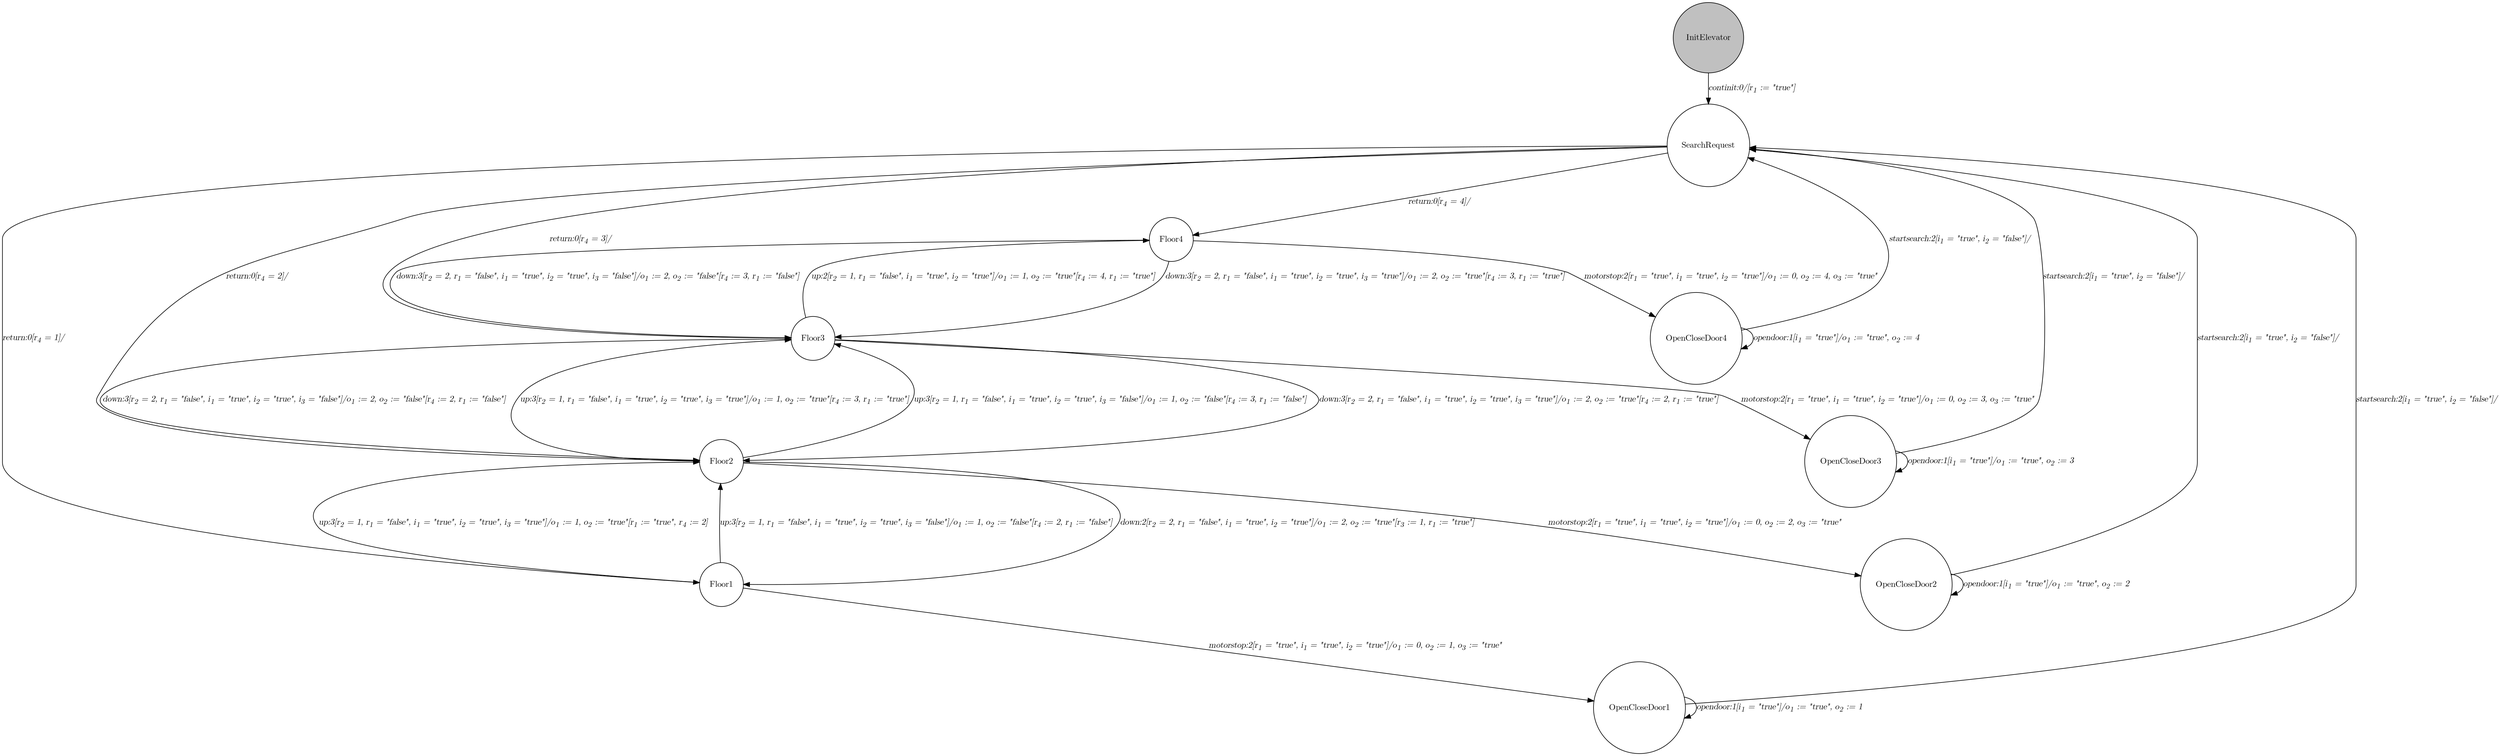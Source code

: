 digraph liftController3 {
  graph [rankdir="UD", fontname="Latin Modern Math", margin=0];
  node [color="black", fillcolor="white", shape="circle", style="filled", fontname="Latin Modern Math"];
  edge [fontname="Latin Modern Math"];

  s0[fillcolor="gray", label="InitElevator"];
  s1[label="SearchRequest"];
  s2[label="Floor4"];
  s3[label="Floor3"];
  s4[label="Floor2"];
  s5[label="Floor1"];
  s6[label="OpenCloseDoor4"];
  s7[label="OpenCloseDoor3"];
  s8[label="OpenCloseDoor2"];
  s9[label="OpenCloseDoor1"];

  s0->s1[label=<<i>continit:0/&#91;r<sub>1</sub> := "true"&#93;</i>>];

  s2->s6[label=<<i>motorstop:2&#91;r<sub>1</sub> = "true", i<sub>1</sub> = "true", i<sub>2</sub> = "true"&#93;/o<sub>1</sub> := 0, o<sub>2</sub> := 4, o<sub>3</sub> := "true"</i>>];
  s3->s7[label=<<i>motorstop:2&#91;r<sub>1</sub> = "true", i<sub>1</sub> = "true", i<sub>2</sub> = "true"&#93;/o<sub>1</sub> := 0, o<sub>2</sub> := 3, o<sub>3</sub> := "true"</i>>];
  s4->s8[label=<<i>motorstop:2&#91;r<sub>1</sub> = "true", i<sub>1</sub> = "true", i<sub>2</sub> = "true"&#93;/o<sub>1</sub> := 0, o<sub>2</sub> := 2, o<sub>3</sub> := "true"</i>>];
  s5->s9[label=<<i>motorstop:2&#91;r<sub>1</sub> = "true", i<sub>1</sub> = "true", i<sub>2</sub> = "true"&#93;/o<sub>1</sub> := 0, o<sub>2</sub> := 1, o<sub>3</sub> := "true"</i>>];

  s6->s1[label=<<i>startsearch:2&#91;i<sub>1</sub> = "true", i<sub>2</sub> = "false"&#93;/</i>>];
  s7->s1[label=<<i>startsearch:2&#91;i<sub>1</sub> = "true", i<sub>2</sub> = "false"&#93;/</i>>];
  s8->s1[label=<<i>startsearch:2&#91;i<sub>1</sub> = "true", i<sub>2</sub> = "false"&#93;/</i>>];
  s9->s1[label=<<i>startsearch:2&#91;i<sub>1</sub> = "true", i<sub>2</sub> = "false"&#93;/</i>>];

  s6->s6[label=<<i>opendoor:1&#91;i<sub>1</sub> = "true"&#93;/o<sub>1</sub> := "true", o<sub>2</sub> := 4</i>>];
  s7->s7[label=<<i>opendoor:1&#91;i<sub>1</sub> = "true"&#93;/o<sub>1</sub> := "true", o<sub>2</sub> := 3</i>>];
  s8->s8[label=<<i>opendoor:1&#91;i<sub>1</sub> = "true"&#93;/o<sub>1</sub> := "true", o<sub>2</sub> := 2</i>>];
  s9->s9[label=<<i>opendoor:1&#91;i<sub>1</sub> = "true"&#93;/o<sub>1</sub> := "true", o<sub>2</sub> := 1</i>>];

  s1->s2[label=<<i>return:0&#91;r<sub>4</sub> = 4&#93;/</i>>];
  s1->s3[label=<<i>return:0&#91;r<sub>4</sub> = 3&#93;/</i>>];
  s1->s4[label=<<i>return:0&#91;r<sub>4</sub> = 2&#93;/</i>>];
  s1->s5[label=<<i>return:0&#91;r<sub>4</sub> = 1&#93;/</i>>];

  s2->s3[label=<<i>down:3&#91;r<sub>2</sub> = 2, r<sub>1</sub> = "false", i<sub>1</sub> = "true", i<sub>2</sub> = "true", i<sub>3</sub> = "true"&#93;/o<sub>1</sub> := 2, o<sub>2</sub> := "true"&#91;r<sub>4</sub> := 3, r<sub>1</sub> := "true"&#93;</i>>];
  s2->s3[label=<<i>down:3&#91;r<sub>2</sub> = 2, r<sub>1</sub> = "false", i<sub>1</sub> = "true", i<sub>2</sub> = "true", i<sub>3</sub> = "false"&#93;/o<sub>1</sub> := 2, o<sub>2</sub> := "false"&#91;r<sub>4</sub> := 3, r<sub>1</sub> := "false"&#93;</i>>];
  s3->s2[label=<<i>up:2&#91;r<sub>2</sub> = 1, r<sub>1</sub> = "false", i<sub>1</sub> = "true", i<sub>2</sub> = "true"&#93;/o<sub>1</sub> := 1, o<sub>2</sub> := "true"&#91;r<sub>4</sub> := 4, r<sub>1</sub> := "true"&#93;</i>>];

  s3->s4[label=<<i>down:3&#91;r<sub>2</sub> = 2, r<sub>1</sub> = "false", i<sub>1</sub> = "true", i<sub>2</sub> = "true", i<sub>3</sub> = "true"&#93;/o<sub>1</sub> := 2, o<sub>2</sub> := "true"&#91;r<sub>4</sub> := 2, r<sub>1</sub> := "true"&#93;</i>>];
  s3->s4[label=<<i>down:3&#91;r<sub>2</sub> = 2, r<sub>1</sub> = "false", i<sub>1</sub> = "true", i<sub>2</sub> = "true", i<sub>3</sub> = "false"&#93;/o<sub>1</sub> := 2, o<sub>2</sub> := "false"&#91;r<sub>4</sub> := 2, r<sub>1</sub> := "false"&#93;</i>>];
  s4->s3[label=<<i>up:3&#91;r<sub>2</sub> = 1, r<sub>1</sub> = "false", i<sub>1</sub> = "true", i<sub>2</sub> = "true", i<sub>3</sub> = "true"&#93;/o<sub>1</sub> := 1, o<sub>2</sub> := "true"&#91;r<sub>4</sub> := 3, r<sub>1</sub> := "true"&#93;</i>>];
  s4->s3[label=<<i>up:3&#91;r<sub>2</sub> = 1, r<sub>1</sub> = "false", i<sub>1</sub> = "true", i<sub>2</sub> = "true", i<sub>3</sub> = "false"&#93;/o<sub>1</sub> := 1, o<sub>2</sub> := "false"&#91;r<sub>4</sub> := 3, r<sub>1</sub> := "false"&#93;</i>>];

  s4->s5[label=<<i>down:2&#91;r<sub>2</sub> = 2, r<sub>1</sub> = "false", i<sub>1</sub> = "true", i<sub>2</sub> = "true"&#93;/o<sub>1</sub> := 2, o<sub>2</sub> := "true"&#91;r<sub>3</sub> := 1, r<sub>1</sub> := "true"&#93;</i>>];
  s5->s4[label=<<i>up:3&#91;r<sub>2</sub> = 1, r<sub>1</sub> = "false", i<sub>1</sub> = "true", i<sub>2</sub> = "true", i<sub>3</sub> = "true"&#93;/o<sub>1</sub> := 1, o<sub>2</sub> := "true"&#91;r<sub>1</sub> := "true", r<sub>4</sub> := 2&#93;</i>>];
  s5->s4[label=<<i>up:3&#91;r<sub>2</sub> = 1, r<sub>1</sub> = "false", i<sub>1</sub> = "true", i<sub>2</sub> = "true", i<sub>3</sub> = "false"&#93;/o<sub>1</sub> := 1, o<sub>2</sub> := "false"&#91;r<sub>4</sub> := 2, r<sub>1</sub> := "false"&#93;</i>>];
}
